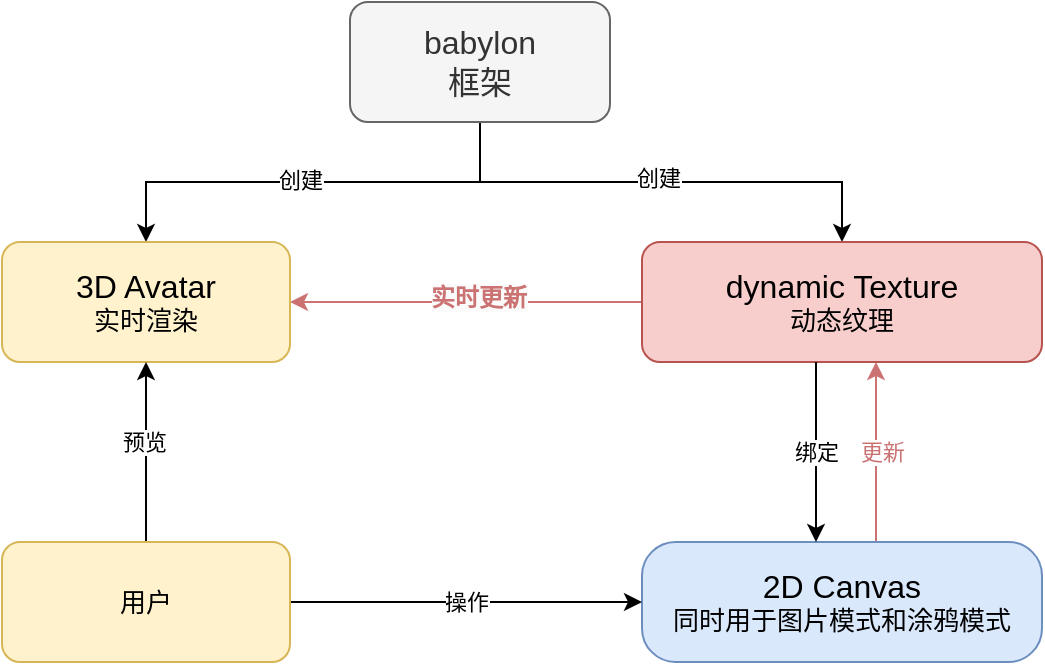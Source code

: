 <mxfile version="21.7.5" type="github">
  <diagram name="第 1 页" id="ObCOvcvuYvX0FeNdG79U">
    <mxGraphModel dx="1159" dy="615" grid="1" gridSize="10" guides="1" tooltips="1" connect="1" arrows="1" fold="1" page="1" pageScale="1" pageWidth="827" pageHeight="1169" math="0" shadow="0">
      <root>
        <mxCell id="0" />
        <mxCell id="1" parent="0" />
        <mxCell id="HpXKNJ-Cr9iwPBIfp2a8-8" style="edgeStyle=orthogonalEdgeStyle;rounded=0;orthogonalLoop=1;jettySize=auto;html=1;entryX=0.5;entryY=0;entryDx=0;entryDy=0;" edge="1" parent="1" source="HpXKNJ-Cr9iwPBIfp2a8-1" target="HpXKNJ-Cr9iwPBIfp2a8-3">
          <mxGeometry relative="1" as="geometry">
            <Array as="points">
              <mxPoint x="349" y="240" />
              <mxPoint x="530" y="240" />
            </Array>
          </mxGeometry>
        </mxCell>
        <mxCell id="HpXKNJ-Cr9iwPBIfp2a8-27" value="创建" style="edgeLabel;html=1;align=center;verticalAlign=middle;resizable=0;points=[];" vertex="1" connectable="0" parent="HpXKNJ-Cr9iwPBIfp2a8-8">
          <mxGeometry x="-0.012" y="2" relative="1" as="geometry">
            <mxPoint as="offset" />
          </mxGeometry>
        </mxCell>
        <mxCell id="HpXKNJ-Cr9iwPBIfp2a8-9" style="edgeStyle=orthogonalEdgeStyle;rounded=0;orthogonalLoop=1;jettySize=auto;html=1;entryX=0.5;entryY=0;entryDx=0;entryDy=0;" edge="1" parent="1" source="HpXKNJ-Cr9iwPBIfp2a8-1" target="HpXKNJ-Cr9iwPBIfp2a8-6">
          <mxGeometry relative="1" as="geometry">
            <Array as="points">
              <mxPoint x="349" y="240" />
              <mxPoint x="182" y="240" />
            </Array>
          </mxGeometry>
        </mxCell>
        <mxCell id="HpXKNJ-Cr9iwPBIfp2a8-26" value="创建" style="edgeLabel;html=1;align=center;verticalAlign=middle;resizable=0;points=[];" vertex="1" connectable="0" parent="HpXKNJ-Cr9iwPBIfp2a8-9">
          <mxGeometry x="0.057" y="-1" relative="1" as="geometry">
            <mxPoint as="offset" />
          </mxGeometry>
        </mxCell>
        <mxCell id="HpXKNJ-Cr9iwPBIfp2a8-1" value="&lt;span style=&quot;font-size: 16px;&quot;&gt;babylon&lt;br&gt;框架&lt;/span&gt;" style="rounded=1;whiteSpace=wrap;html=1;fillColor=#f5f5f5;fontColor=#333333;strokeColor=#666666;" vertex="1" parent="1">
          <mxGeometry x="284" y="150" width="130" height="60" as="geometry" />
        </mxCell>
        <mxCell id="HpXKNJ-Cr9iwPBIfp2a8-11" style="edgeStyle=orthogonalEdgeStyle;rounded=0;orthogonalLoop=1;jettySize=auto;html=1;entryX=0.5;entryY=1;entryDx=0;entryDy=0;strokeColor=#cb7272;" edge="1" parent="1">
          <mxGeometry relative="1" as="geometry">
            <mxPoint x="547" y="420" as="sourcePoint" />
            <mxPoint x="547" y="330" as="targetPoint" />
          </mxGeometry>
        </mxCell>
        <mxCell id="HpXKNJ-Cr9iwPBIfp2a8-30" value="&lt;font color=&quot;#cb7272&quot;&gt;更新&lt;/font&gt;" style="edgeLabel;html=1;align=center;verticalAlign=middle;resizable=0;points=[];" vertex="1" connectable="0" parent="HpXKNJ-Cr9iwPBIfp2a8-11">
          <mxGeometry y="-3" relative="1" as="geometry">
            <mxPoint as="offset" />
          </mxGeometry>
        </mxCell>
        <mxCell id="HpXKNJ-Cr9iwPBIfp2a8-2" value="&lt;font style=&quot;&quot;&gt;&lt;font style=&quot;font-size: 16px;&quot;&gt;2D Canvas&lt;br&gt;&lt;/font&gt;&lt;font style=&quot;font-size: 13px;&quot;&gt;同时用于图片模式和涂鸦模式&lt;/font&gt;&lt;br&gt;&lt;/font&gt;" style="rounded=1;whiteSpace=wrap;html=1;fillColor=#dae8fc;strokeColor=#6c8ebf;arcSize=28;" vertex="1" parent="1">
          <mxGeometry x="430" y="420" width="200" height="60" as="geometry" />
        </mxCell>
        <mxCell id="HpXKNJ-Cr9iwPBIfp2a8-15" style="edgeStyle=orthogonalEdgeStyle;rounded=0;orthogonalLoop=1;jettySize=auto;html=1;strokeColor=#CB7272;" edge="1" parent="1" source="HpXKNJ-Cr9iwPBIfp2a8-3" target="HpXKNJ-Cr9iwPBIfp2a8-6">
          <mxGeometry relative="1" as="geometry" />
        </mxCell>
        <mxCell id="HpXKNJ-Cr9iwPBIfp2a8-33" value="&lt;b style=&quot;border-color: var(--border-color); font-size: 12px; background-color: rgb(251, 251, 251);&quot;&gt;&lt;font style=&quot;border-color: var(--border-color);&quot; color=&quot;#cb7272&quot;&gt;实时更新&lt;/font&gt;&lt;/b&gt;" style="edgeLabel;html=1;align=center;verticalAlign=middle;resizable=0;points=[];" vertex="1" connectable="0" parent="HpXKNJ-Cr9iwPBIfp2a8-15">
          <mxGeometry x="-0.068" y="-2" relative="1" as="geometry">
            <mxPoint as="offset" />
          </mxGeometry>
        </mxCell>
        <mxCell id="HpXKNJ-Cr9iwPBIfp2a8-3" value="&lt;font style=&quot;&quot;&gt;&lt;span style=&quot;font-size: 16px;&quot;&gt;dynamic Texture&lt;/span&gt;&lt;br&gt;&lt;font style=&quot;font-size: 13px;&quot;&gt;动态纹理&lt;/font&gt;&lt;br&gt;&lt;/font&gt;" style="rounded=1;whiteSpace=wrap;html=1;fillColor=#f8cecc;strokeColor=#b85450;" vertex="1" parent="1">
          <mxGeometry x="430" y="270" width="200" height="60" as="geometry" />
        </mxCell>
        <mxCell id="HpXKNJ-Cr9iwPBIfp2a8-6" value="&lt;font style=&quot;&quot;&gt;&lt;span style=&quot;font-size: 16px;&quot;&gt;3D Avatar&lt;/span&gt;&lt;br&gt;&lt;font style=&quot;font-size: 13px;&quot;&gt;实时渲染&lt;/font&gt;&lt;br&gt;&lt;/font&gt;" style="rounded=1;whiteSpace=wrap;html=1;fillColor=#fff2cc;strokeColor=#d6b656;" vertex="1" parent="1">
          <mxGeometry x="110" y="270" width="144" height="60" as="geometry" />
        </mxCell>
        <mxCell id="HpXKNJ-Cr9iwPBIfp2a8-12" value="" style="endArrow=classic;html=1;rounded=0;exitX=0.25;exitY=1;exitDx=0;exitDy=0;entryX=0.25;entryY=0;entryDx=0;entryDy=0;" edge="1" parent="1">
          <mxGeometry width="50" height="50" relative="1" as="geometry">
            <mxPoint x="517" y="330" as="sourcePoint" />
            <mxPoint x="517" y="420" as="targetPoint" />
          </mxGeometry>
        </mxCell>
        <mxCell id="HpXKNJ-Cr9iwPBIfp2a8-32" value="绑定" style="edgeLabel;html=1;align=center;verticalAlign=middle;resizable=0;points=[];" vertex="1" connectable="0" parent="HpXKNJ-Cr9iwPBIfp2a8-12">
          <mxGeometry x="-0.067" relative="1" as="geometry">
            <mxPoint y="3" as="offset" />
          </mxGeometry>
        </mxCell>
        <mxCell id="HpXKNJ-Cr9iwPBIfp2a8-22" value="操作" style="edgeStyle=orthogonalEdgeStyle;rounded=0;orthogonalLoop=1;jettySize=auto;html=1;entryX=0;entryY=0.5;entryDx=0;entryDy=0;" edge="1" parent="1" source="HpXKNJ-Cr9iwPBIfp2a8-21" target="HpXKNJ-Cr9iwPBIfp2a8-2">
          <mxGeometry relative="1" as="geometry">
            <Array as="points">
              <mxPoint x="340" y="450" />
              <mxPoint x="340" y="450" />
            </Array>
          </mxGeometry>
        </mxCell>
        <mxCell id="HpXKNJ-Cr9iwPBIfp2a8-23" style="edgeStyle=orthogonalEdgeStyle;rounded=0;orthogonalLoop=1;jettySize=auto;html=1;entryX=0.5;entryY=1;entryDx=0;entryDy=0;" edge="1" parent="1" source="HpXKNJ-Cr9iwPBIfp2a8-21" target="HpXKNJ-Cr9iwPBIfp2a8-6">
          <mxGeometry relative="1" as="geometry" />
        </mxCell>
        <mxCell id="HpXKNJ-Cr9iwPBIfp2a8-25" value="预览" style="edgeLabel;html=1;align=center;verticalAlign=middle;resizable=0;points=[];" vertex="1" connectable="0" parent="HpXKNJ-Cr9iwPBIfp2a8-23">
          <mxGeometry x="0.111" y="1" relative="1" as="geometry">
            <mxPoint as="offset" />
          </mxGeometry>
        </mxCell>
        <mxCell id="HpXKNJ-Cr9iwPBIfp2a8-21" value="&lt;font style=&quot;&quot;&gt;&lt;font style=&quot;font-size: 13px;&quot;&gt;用户&lt;/font&gt;&lt;br&gt;&lt;/font&gt;" style="rounded=1;whiteSpace=wrap;html=1;fillColor=#fff2cc;strokeColor=#d6b656;" vertex="1" parent="1">
          <mxGeometry x="110" y="420" width="144" height="60" as="geometry" />
        </mxCell>
      </root>
    </mxGraphModel>
  </diagram>
</mxfile>
